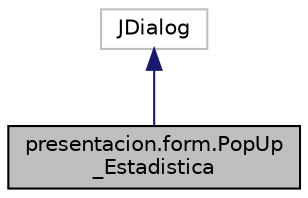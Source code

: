 digraph "presentacion.form.PopUp_Estadistica"
{
  edge [fontname="Helvetica",fontsize="10",labelfontname="Helvetica",labelfontsize="10"];
  node [fontname="Helvetica",fontsize="10",shape=record];
  Node2 [label="presentacion.form.PopUp\l_Estadistica",height=0.2,width=0.4,color="black", fillcolor="grey75", style="filled", fontcolor="black"];
  Node3 -> Node2 [dir="back",color="midnightblue",fontsize="10",style="solid"];
  Node3 [label="JDialog",height=0.2,width=0.4,color="grey75", fillcolor="white", style="filled"];
}
